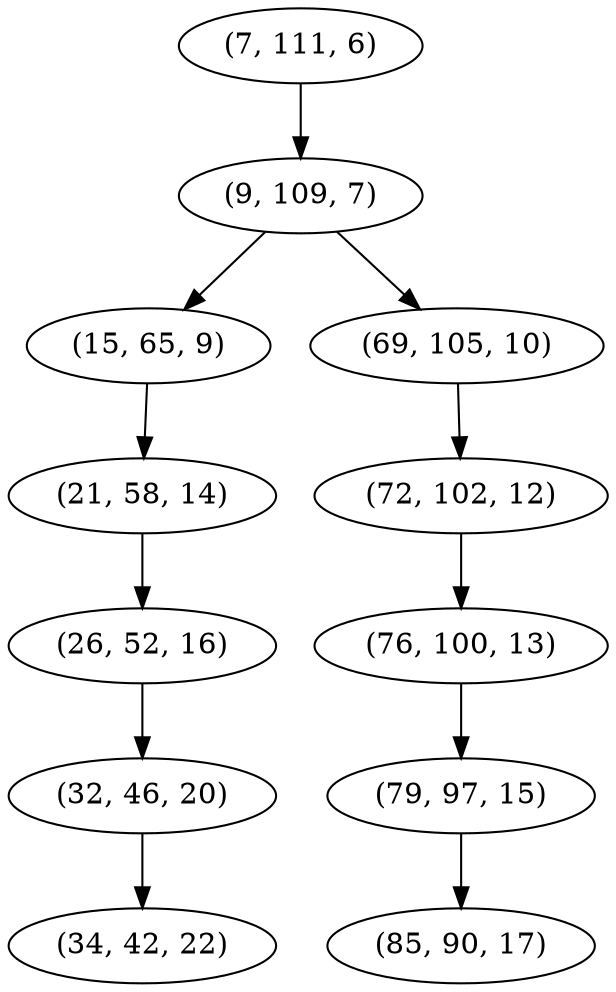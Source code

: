 digraph tree {
    "(7, 111, 6)";
    "(9, 109, 7)";
    "(15, 65, 9)";
    "(21, 58, 14)";
    "(26, 52, 16)";
    "(32, 46, 20)";
    "(34, 42, 22)";
    "(69, 105, 10)";
    "(72, 102, 12)";
    "(76, 100, 13)";
    "(79, 97, 15)";
    "(85, 90, 17)";
    "(7, 111, 6)" -> "(9, 109, 7)";
    "(9, 109, 7)" -> "(15, 65, 9)";
    "(9, 109, 7)" -> "(69, 105, 10)";
    "(15, 65, 9)" -> "(21, 58, 14)";
    "(21, 58, 14)" -> "(26, 52, 16)";
    "(26, 52, 16)" -> "(32, 46, 20)";
    "(32, 46, 20)" -> "(34, 42, 22)";
    "(69, 105, 10)" -> "(72, 102, 12)";
    "(72, 102, 12)" -> "(76, 100, 13)";
    "(76, 100, 13)" -> "(79, 97, 15)";
    "(79, 97, 15)" -> "(85, 90, 17)";
}
